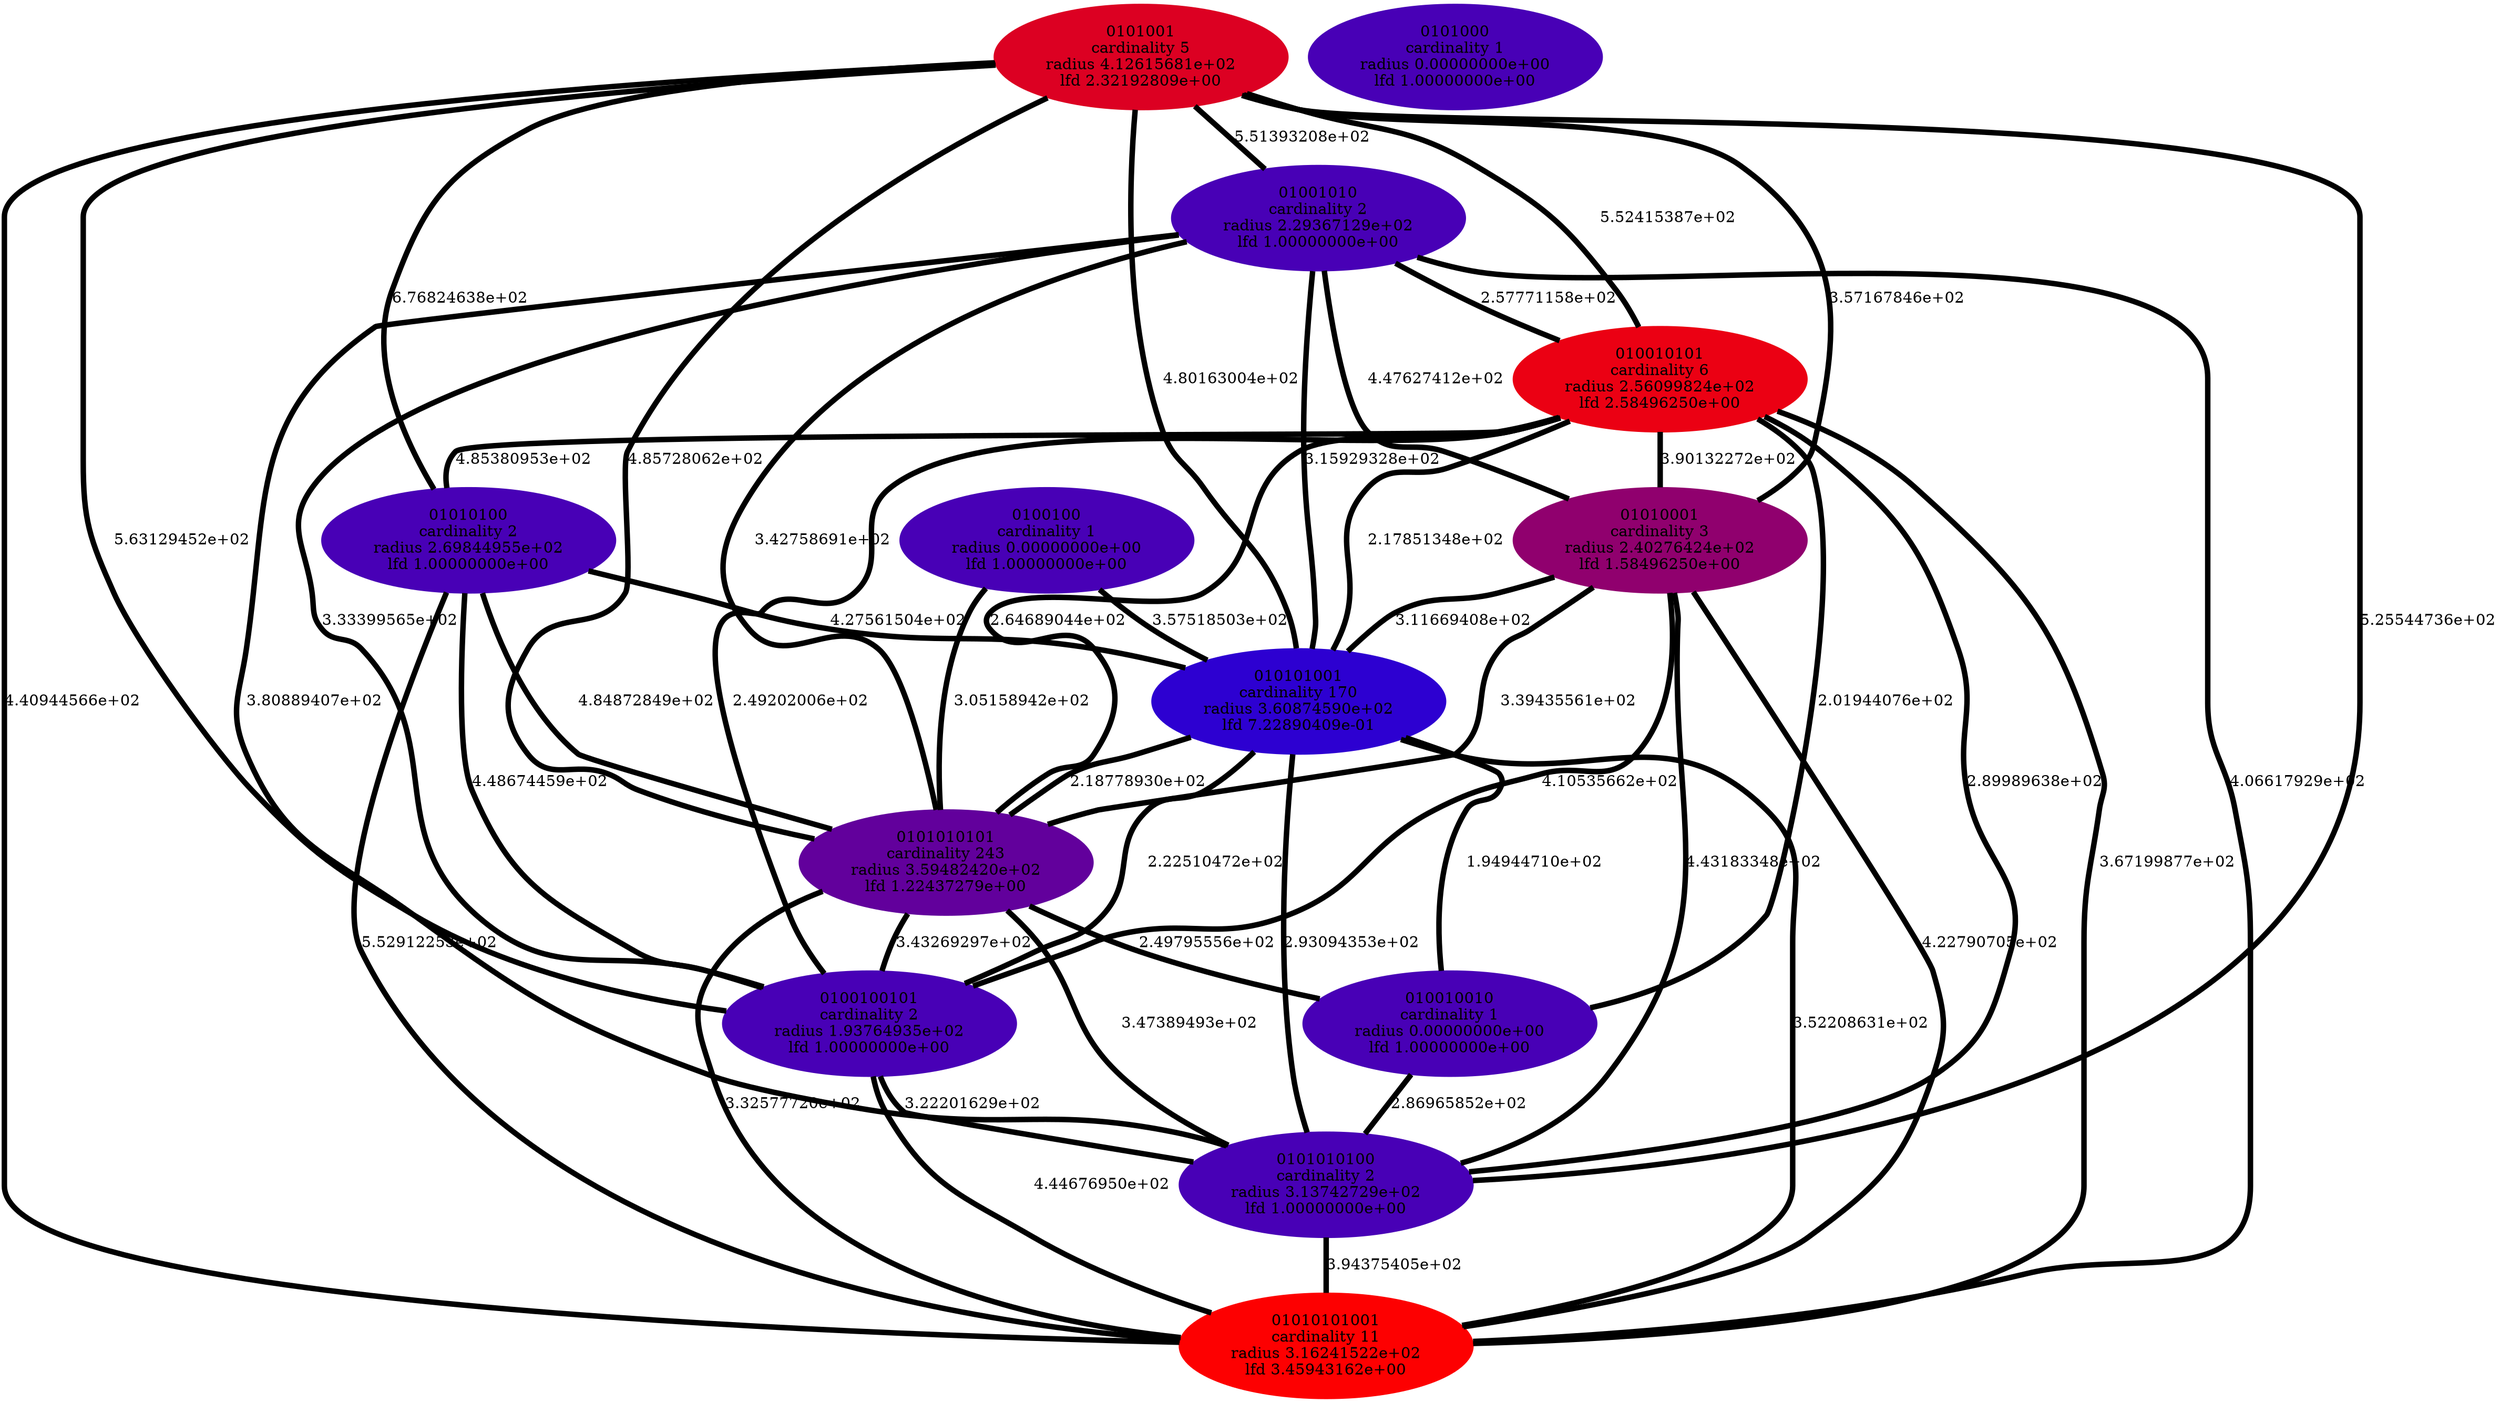 graph cluster_cardinality_optimal_20 {
    edge[style=solid, penwidth="5", labeldistance="10"]
    01010001 [label="01010001\ncardinality 3\nradius 2.40276424e+02\nlfd 1.58496250e+00", color="#90006E", style="filled"]
    01010100 [label="01010100\ncardinality 2\nradius 2.69844955e+02\nlfd 1.00000000e+00", color="#4800B6", style="filled"]
    0100100 [label="0100100\ncardinality 1\nradius 0.00000000e+00\nlfd 1.00000000e+00", color="#4800B6", style="filled"]
    0101001 [label="0101001\ncardinality 5\nradius 4.12615681e+02\nlfd 2.32192809e+00", color="#DC0022", style="filled"]
    010010010 [label="010010010\ncardinality 1\nradius 0.00000000e+00\nlfd 1.00000000e+00", color="#4800B6", style="filled"]
    0101010100 [label="0101010100\ncardinality 2\nradius 3.13742729e+02\nlfd 1.00000000e+00", color="#4800B6", style="filled"]
    010010101 [label="010010101\ncardinality 6\nradius 2.56099824e+02\nlfd 2.58496250e+00", color="#EB0013", style="filled"]
    01010101001 [label="01010101001\ncardinality 11\nradius 3.16241522e+02\nlfd 3.45943162e+00", color="#FD0001", style="filled"]
    0100100101 [label="0100100101\ncardinality 2\nradius 1.93764935e+02\nlfd 1.00000000e+00", color="#4800B6", style="filled"]
    0101000 [label="0101000\ncardinality 1\nradius 0.00000000e+00\nlfd 1.00000000e+00", color="#4800B6", style="filled"]
    01001010 [label="01001010\ncardinality 2\nradius 2.29367129e+02\nlfd 1.00000000e+00", color="#4800B6", style="filled"]
    0101010101 [label="0101010101\ncardinality 243\nradius 3.59482420e+02\nlfd 1.22437279e+00", color="#62009C", style="filled"]
    010101001 [label="010101001\ncardinality 170\nradius 3.60874590e+02\nlfd 7.22890409e-01", color="#2D00D1", style="filled"]
    0101001 -- 010010101 [label="5.52415387e+02"]
    0101010101 -- 0101010100 [label="3.47389493e+02"]
    01010100 -- 010101001 [label="4.27561504e+02"]
    0100100101 -- 01010101001 [label="4.44676950e+02"]
    010010101 -- 010101001 [label="2.17851348e+02"]
    010010101 -- 01010001 [label="3.90132272e+02"]
    0100100 -- 0101010101 [label="3.05158942e+02"]
    01001010 -- 0101010100 [label="3.80889407e+02"]
    01001010 -- 0100100101 [label="3.33399565e+02"]
    010101001 -- 0100100101 [label="2.22510472e+02"]
    01001010 -- 01010101001 [label="4.06617929e+02"]
    0101001 -- 010101001 [label="4.80163004e+02"]
    01010100 -- 01010101001 [label="5.52912253e+02"]
    01010100 -- 0100100101 [label="4.48674459e+02"]
    01001010 -- 010101001 [label="3.15929328e+02"]
    0101001 -- 01010001 [label="3.57167846e+02"]
    0101010101 -- 010010010 [label="2.49795556e+02"]
    01010001 -- 0100100101 [label="4.10535662e+02"]
    0101001 -- 01001010 [label="5.51393208e+02"]
    0101010101 -- 0100100101 [label="3.43269297e+02"]
    01001010 -- 01010001 [label="4.47627412e+02"]
    010010101 -- 0101010101 [label="2.64689044e+02"]
    0101001 -- 0101010101 [label="4.85728062e+02"]
    0101001 -- 0100100101 [label="5.63129452e+02"]
    01010100 -- 0101010101 [label="4.84872849e+02"]
    0101001 -- 0101010100 [label="5.25544736e+02"]
    010101001 -- 0101010101 [label="2.18778930e+02"]
    0101001 -- 01010101001 [label="4.40944566e+02"]
    010010101 -- 0101010100 [label="2.89989638e+02"]
    010101001 -- 010010010 [label="1.94944710e+02"]
    0101001 -- 01010100 [label="6.76824638e+02"]
    010010101 -- 010010010 [label="2.01944076e+02"]
    0101010101 -- 01010101001 [label="3.32577720e+02"]
    0100100101 -- 0101010100 [label="3.22201629e+02"]
    0100100 -- 010101001 [label="3.57518503e+02"]
    010010101 -- 01010100 [label="4.85380953e+02"]
    01010001 -- 0101010100 [label="4.43183348e+02"]
    01010001 -- 010101001 [label="3.11669408e+02"]
    010101001 -- 01010101001 [label="3.52208631e+02"]
    01010001 -- 0101010101 [label="3.39435561e+02"]
    010101001 -- 0101010100 [label="2.93094353e+02"]
    01001010 -- 0101010101 [label="3.42758691e+02"]
    010010101 -- 0100100101 [label="2.49202006e+02"]
    010010101 -- 01010101001 [label="3.67199877e+02"]
    0101010100 -- 01010101001 [label="3.94375405e+02"]
    01001010 -- 010010101 [label="2.57771158e+02"]
    010010010 -- 0101010100 [label="2.86965852e+02"]
    01010001 -- 01010101001 [label="4.22790705e+02"]
}
